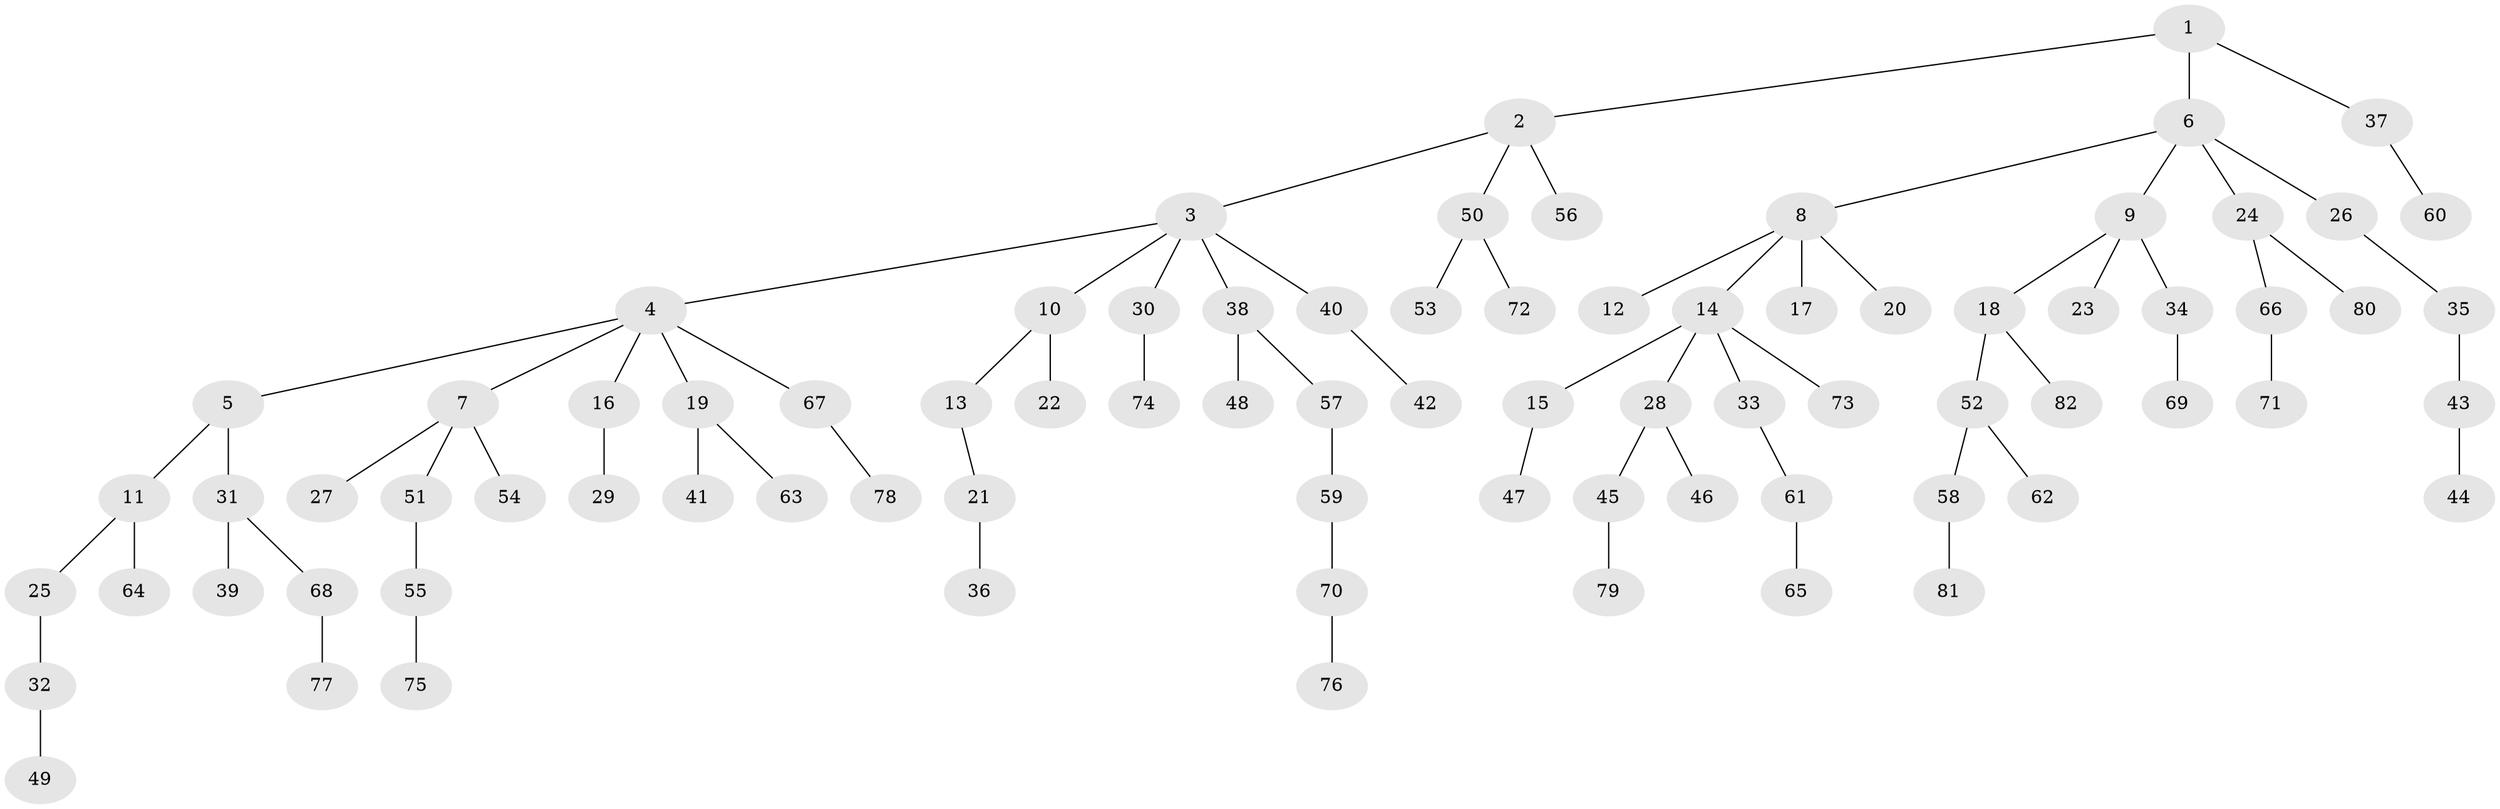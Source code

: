 // coarse degree distribution, {5: 0.03508771929824561, 7: 0.017543859649122806, 6: 0.017543859649122806, 4: 0.05263157894736842, 3: 0.12280701754385964, 2: 0.22807017543859648, 1: 0.5263157894736842}
// Generated by graph-tools (version 1.1) at 2025/52/02/27/25 19:52:12]
// undirected, 82 vertices, 81 edges
graph export_dot {
graph [start="1"]
  node [color=gray90,style=filled];
  1;
  2;
  3;
  4;
  5;
  6;
  7;
  8;
  9;
  10;
  11;
  12;
  13;
  14;
  15;
  16;
  17;
  18;
  19;
  20;
  21;
  22;
  23;
  24;
  25;
  26;
  27;
  28;
  29;
  30;
  31;
  32;
  33;
  34;
  35;
  36;
  37;
  38;
  39;
  40;
  41;
  42;
  43;
  44;
  45;
  46;
  47;
  48;
  49;
  50;
  51;
  52;
  53;
  54;
  55;
  56;
  57;
  58;
  59;
  60;
  61;
  62;
  63;
  64;
  65;
  66;
  67;
  68;
  69;
  70;
  71;
  72;
  73;
  74;
  75;
  76;
  77;
  78;
  79;
  80;
  81;
  82;
  1 -- 2;
  1 -- 6;
  1 -- 37;
  2 -- 3;
  2 -- 50;
  2 -- 56;
  3 -- 4;
  3 -- 10;
  3 -- 30;
  3 -- 38;
  3 -- 40;
  4 -- 5;
  4 -- 7;
  4 -- 16;
  4 -- 19;
  4 -- 67;
  5 -- 11;
  5 -- 31;
  6 -- 8;
  6 -- 9;
  6 -- 24;
  6 -- 26;
  7 -- 27;
  7 -- 51;
  7 -- 54;
  8 -- 12;
  8 -- 14;
  8 -- 17;
  8 -- 20;
  9 -- 18;
  9 -- 23;
  9 -- 34;
  10 -- 13;
  10 -- 22;
  11 -- 25;
  11 -- 64;
  13 -- 21;
  14 -- 15;
  14 -- 28;
  14 -- 33;
  14 -- 73;
  15 -- 47;
  16 -- 29;
  18 -- 52;
  18 -- 82;
  19 -- 41;
  19 -- 63;
  21 -- 36;
  24 -- 66;
  24 -- 80;
  25 -- 32;
  26 -- 35;
  28 -- 45;
  28 -- 46;
  30 -- 74;
  31 -- 39;
  31 -- 68;
  32 -- 49;
  33 -- 61;
  34 -- 69;
  35 -- 43;
  37 -- 60;
  38 -- 48;
  38 -- 57;
  40 -- 42;
  43 -- 44;
  45 -- 79;
  50 -- 53;
  50 -- 72;
  51 -- 55;
  52 -- 58;
  52 -- 62;
  55 -- 75;
  57 -- 59;
  58 -- 81;
  59 -- 70;
  61 -- 65;
  66 -- 71;
  67 -- 78;
  68 -- 77;
  70 -- 76;
}
